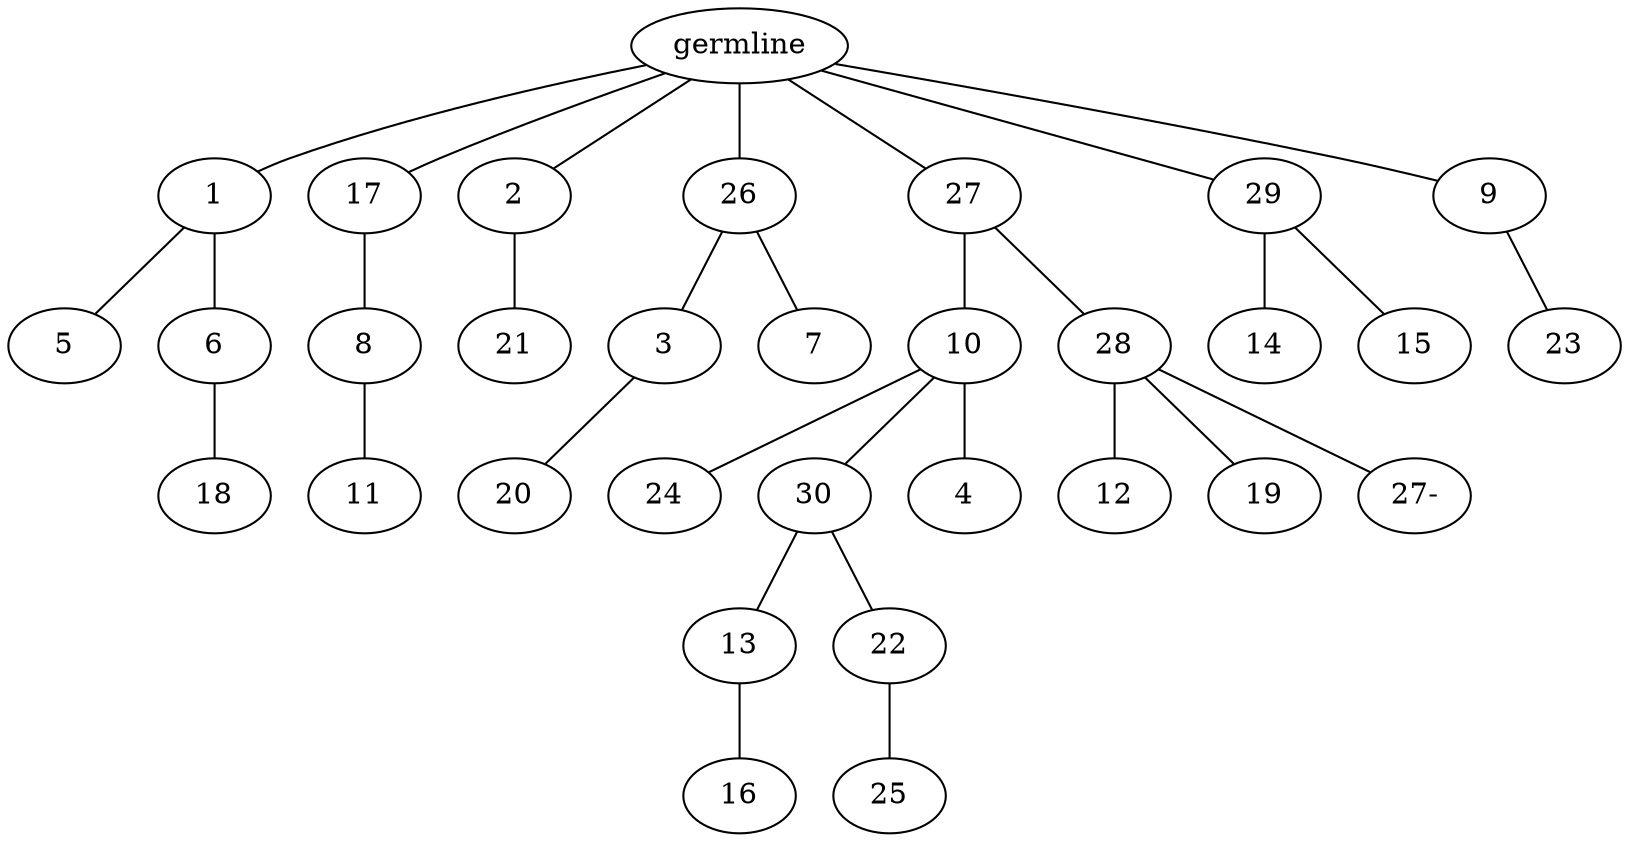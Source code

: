 graph tree {
    "139867471427088" [label="germline"];
    "139867471400576" [label="1"];
    "139867471373504" [label="5"];
    "139867471372832" [label="6"];
    "139867471367472" [label="18"];
    "139867471398512" [label="17"];
    "139867471365360" [label="8"];
    "139867471359904" [label="11"];
    "139867471366512" [label="2"];
    "139867471357792" [label="21"];
    "139867471365696" [label="26"];
    "139867471356304" [label="3"];
    "139867471344016" [label="20"];
    "139867471345552" [label="7"];
    "139867471358944" [label="27"];
    "139867471344688" [label="10"];
    "139867471296016" [label="24"];
    "139867471296256" [label="30"];
    "139867471295008" [label="13"];
    "139867471316976" [label="16"];
    "139867471294912" [label="22"];
    "139867471318848" [label="25"];
    "139867471297744" [label="4"];
    "139867471345264" [label="28"];
    "139867471315920" [label="12"];
    "139867471316160" [label="19"];
    "139867471422896" [label="27-"];
    "139867471345984" [label="29"];
    "139867471284928" [label="14"];
    "139867471283872" [label="15"];
    "139867471347328" [label="9"];
    "139867471764544" [label="23"];
    "139867471427088" -- "139867471400576";
    "139867471427088" -- "139867471398512";
    "139867471427088" -- "139867471366512";
    "139867471427088" -- "139867471365696";
    "139867471427088" -- "139867471358944";
    "139867471427088" -- "139867471345984";
    "139867471427088" -- "139867471347328";
    "139867471400576" -- "139867471373504";
    "139867471400576" -- "139867471372832";
    "139867471372832" -- "139867471367472";
    "139867471398512" -- "139867471365360";
    "139867471365360" -- "139867471359904";
    "139867471366512" -- "139867471357792";
    "139867471365696" -- "139867471356304";
    "139867471365696" -- "139867471345552";
    "139867471356304" -- "139867471344016";
    "139867471358944" -- "139867471344688";
    "139867471358944" -- "139867471345264";
    "139867471344688" -- "139867471296016";
    "139867471344688" -- "139867471296256";
    "139867471344688" -- "139867471297744";
    "139867471296256" -- "139867471295008";
    "139867471296256" -- "139867471294912";
    "139867471295008" -- "139867471316976";
    "139867471294912" -- "139867471318848";
    "139867471345264" -- "139867471315920";
    "139867471345264" -- "139867471316160";
    "139867471345264" -- "139867471422896";
    "139867471345984" -- "139867471284928";
    "139867471345984" -- "139867471283872";
    "139867471347328" -- "139867471764544";
}
